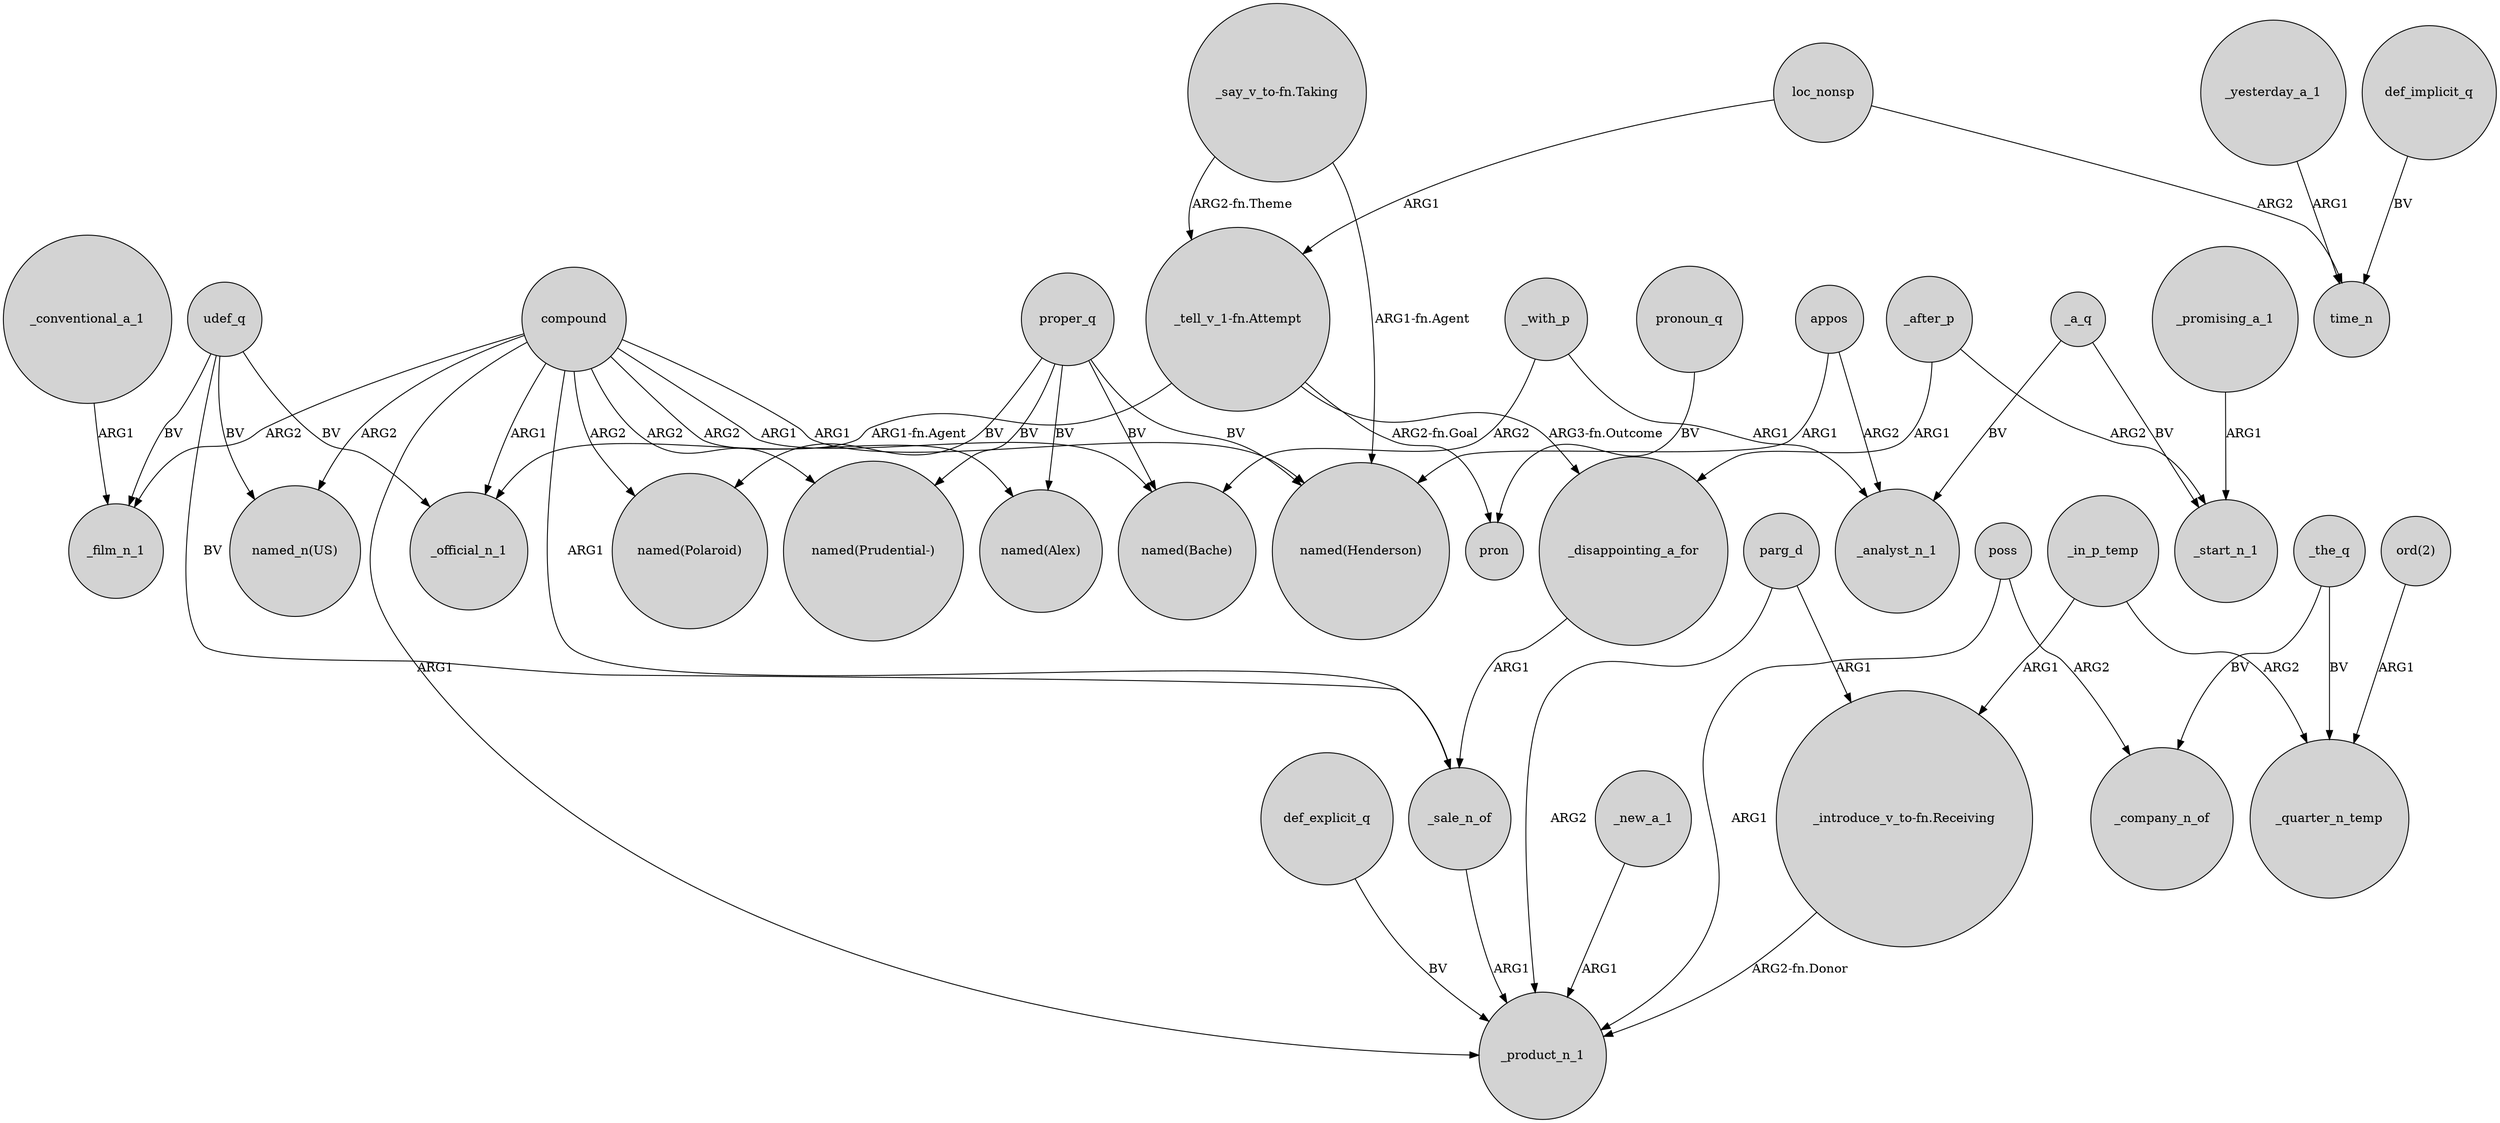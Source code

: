 digraph {
	node [shape=circle style=filled]
	parg_d -> _product_n_1 [label=ARG2]
	def_explicit_q -> _product_n_1 [label=BV]
	_in_p_temp -> _quarter_n_temp [label=ARG2]
	"_say_v_to-fn.Taking" -> "_tell_v_1-fn.Attempt" [label="ARG2-fn.Theme"]
	_sale_n_of -> _product_n_1 [label=ARG1]
	proper_q -> "named(Polaroid)" [label=BV]
	"_tell_v_1-fn.Attempt" -> _official_n_1 [label="ARG1-fn.Agent"]
	compound -> "named(Alex)" [label=ARG2]
	_after_p -> _disappointing_a_for [label=ARG1]
	"_say_v_to-fn.Taking" -> "named(Henderson)" [label="ARG1-fn.Agent"]
	compound -> "named(Bache)" [label=ARG1]
	_after_p -> _start_n_1 [label=ARG2]
	proper_q -> "named(Alex)" [label=BV]
	_the_q -> _quarter_n_temp [label=BV]
	appos -> "named(Henderson)" [label=ARG1]
	compound -> _sale_n_of [label=ARG1]
	_with_p -> _analyst_n_1 [label=ARG1]
	_yesterday_a_1 -> time_n [label=ARG1]
	proper_q -> "named(Henderson)" [label=BV]
	udef_q -> _sale_n_of [label=BV]
	_new_a_1 -> _product_n_1 [label=ARG1]
	_a_q -> _analyst_n_1 [label=BV]
	pronoun_q -> pron [label=BV]
	compound -> _film_n_1 [label=ARG2]
	poss -> _company_n_of [label=ARG2]
	_with_p -> "named(Bache)" [label=ARG2]
	compound -> "named(Prudential-)" [label=ARG2]
	appos -> _analyst_n_1 [label=ARG2]
	compound -> _official_n_1 [label=ARG1]
	loc_nonsp -> "_tell_v_1-fn.Attempt" [label=ARG1]
	compound -> "named(Polaroid)" [label=ARG2]
	proper_q -> "named(Prudential-)" [label=BV]
	parg_d -> "_introduce_v_to-fn.Receiving" [label=ARG1]
	"_tell_v_1-fn.Attempt" -> _disappointing_a_for [label="ARG3-fn.Outcome"]
	"ord(2)" -> _quarter_n_temp [label=ARG1]
	_in_p_temp -> "_introduce_v_to-fn.Receiving" [label=ARG1]
	udef_q -> _official_n_1 [label=BV]
	loc_nonsp -> time_n [label=ARG2]
	"_introduce_v_to-fn.Receiving" -> _product_n_1 [label="ARG2-fn.Donor"]
	compound -> _product_n_1 [label=ARG1]
	poss -> _product_n_1 [label=ARG1]
	"_tell_v_1-fn.Attempt" -> pron [label="ARG2-fn.Goal"]
	_disappointing_a_for -> _sale_n_of [label=ARG1]
	_a_q -> _start_n_1 [label=BV]
	udef_q -> _film_n_1 [label=BV]
	proper_q -> "named(Bache)" [label=BV]
	compound -> "named_n(US)" [label=ARG2]
	_the_q -> _company_n_of [label=BV]
	_conventional_a_1 -> _film_n_1 [label=ARG1]
	udef_q -> "named_n(US)" [label=BV]
	def_implicit_q -> time_n [label=BV]
	_promising_a_1 -> _start_n_1 [label=ARG1]
	compound -> "named(Henderson)" [label=ARG1]
}
